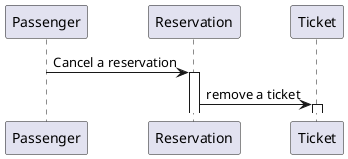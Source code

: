 @startuml

Passenger -> Reservation: Cancel a reservation
activate Reservation

Reservation -> Ticket: remove a ticket
activate Ticket

@enduml
